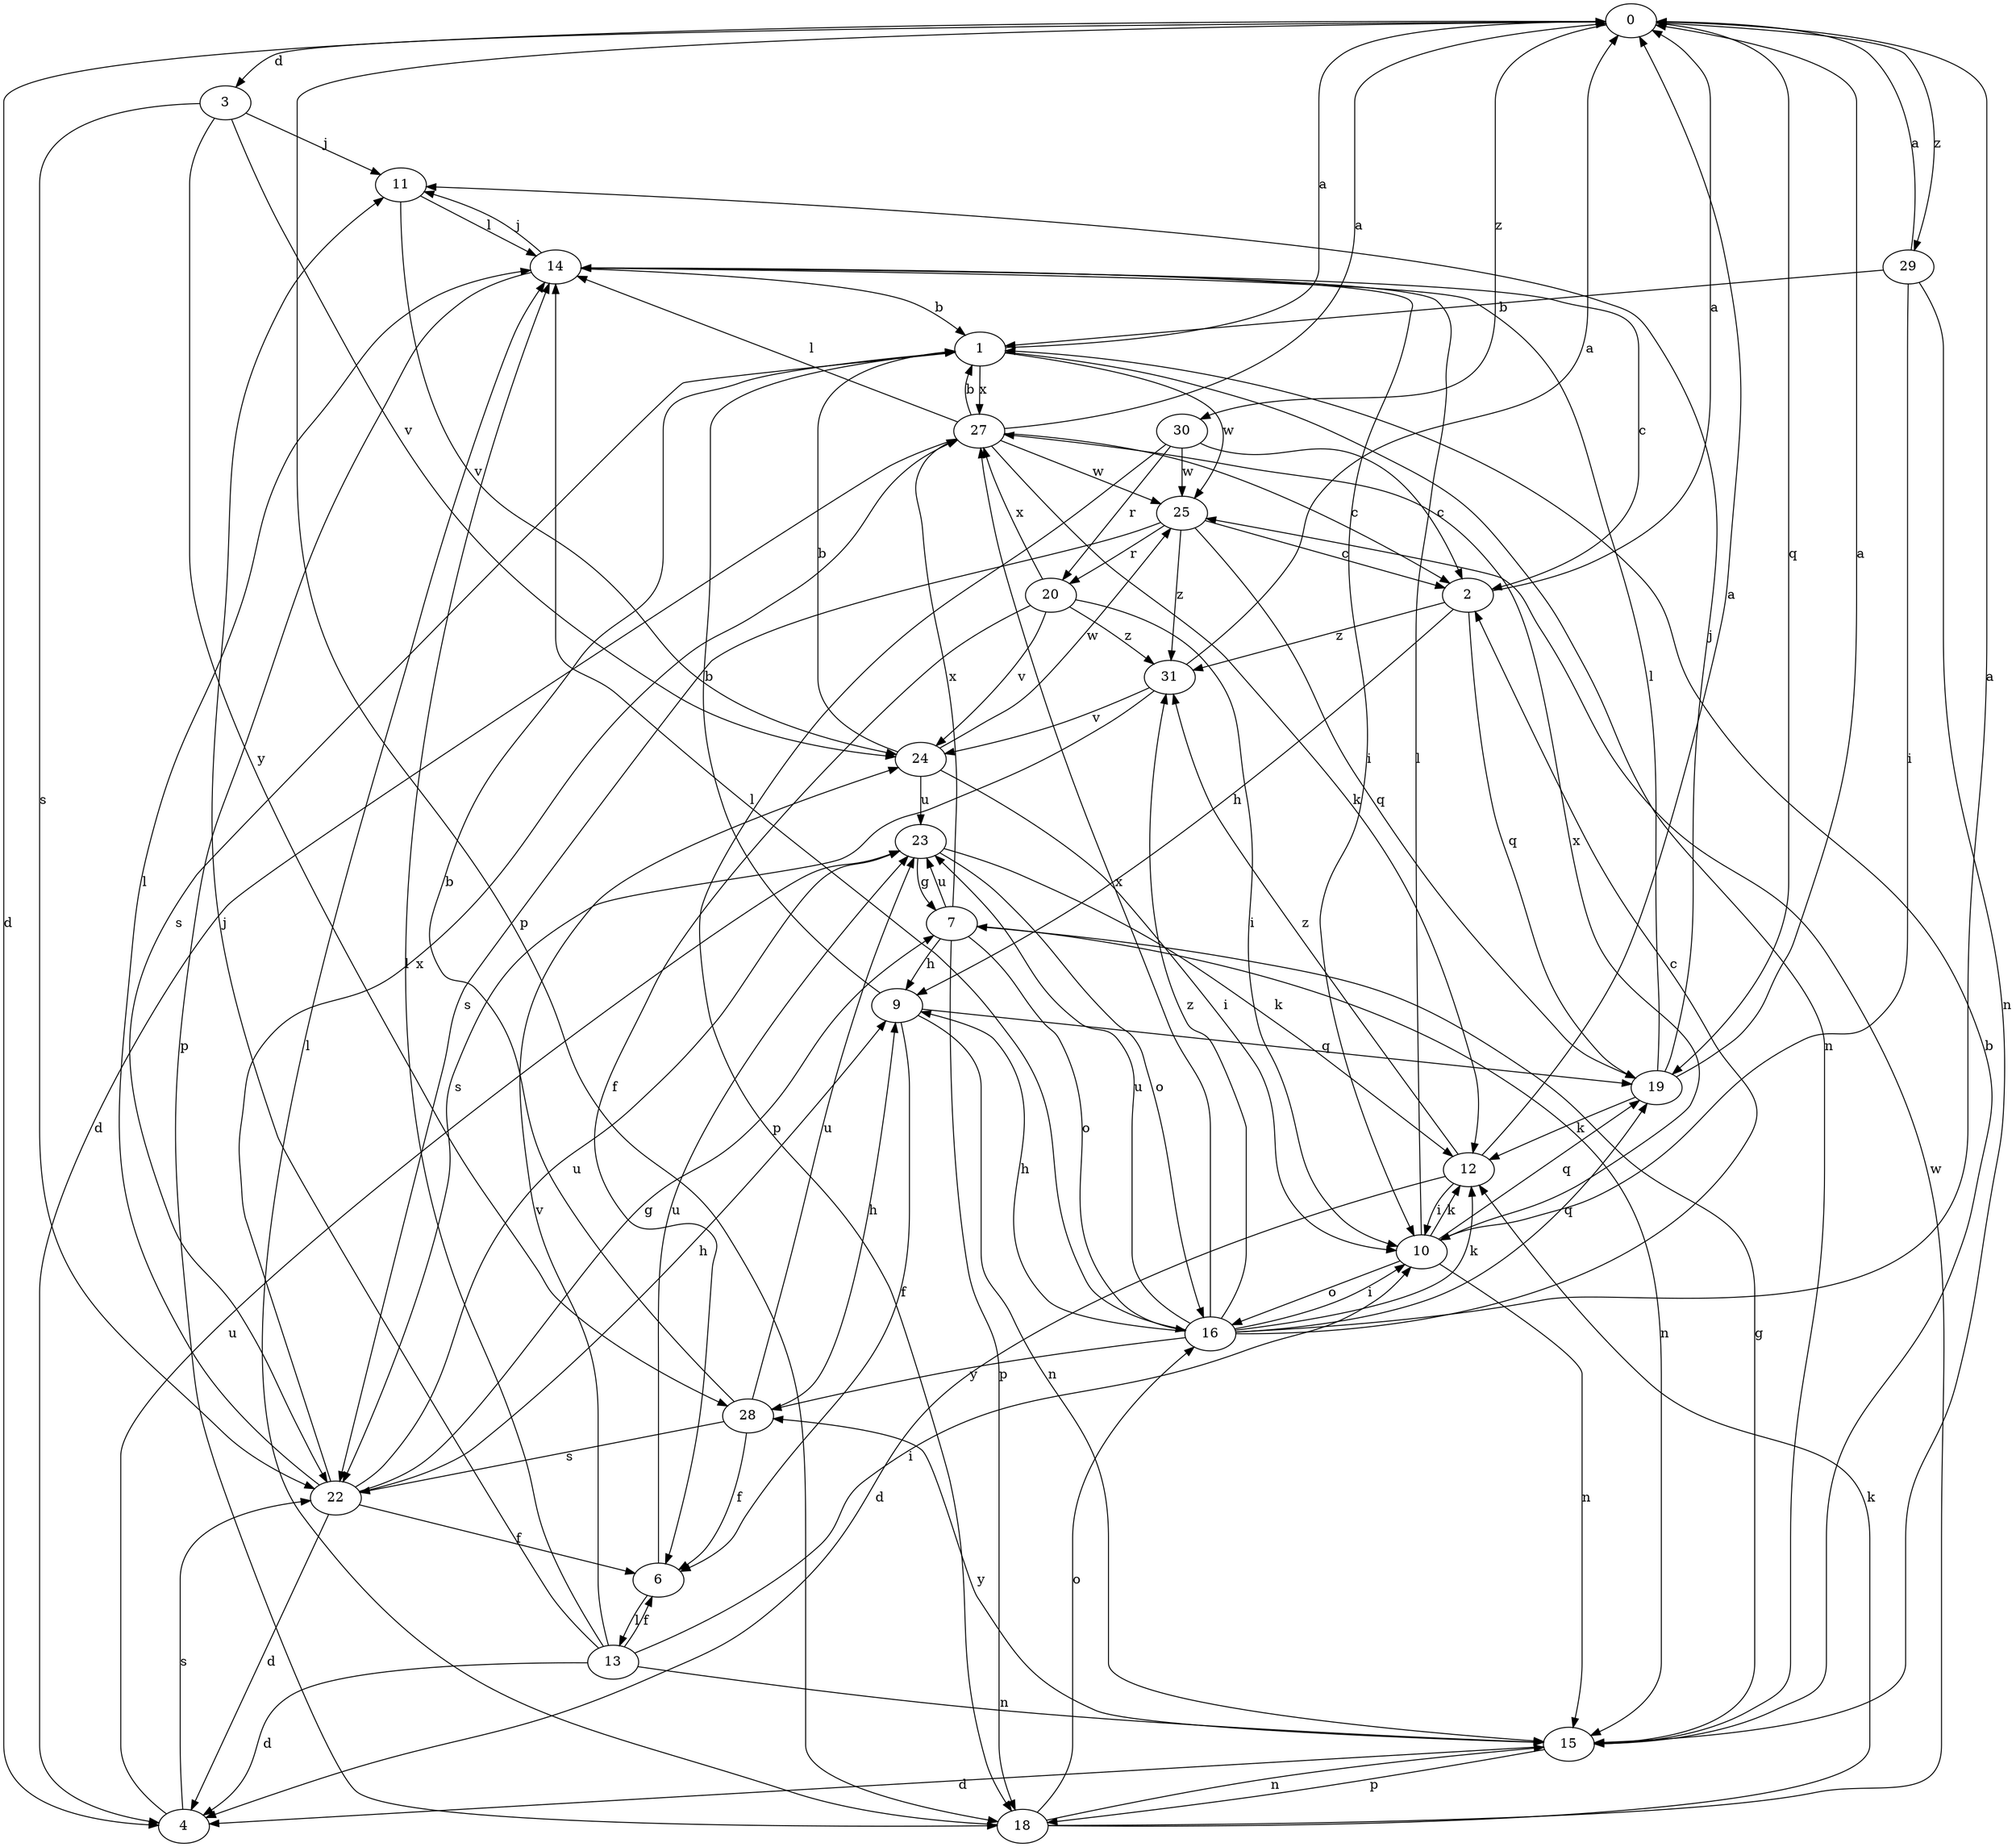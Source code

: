 strict digraph  {
0;
1;
2;
3;
4;
6;
7;
9;
10;
11;
12;
13;
14;
15;
16;
18;
19;
20;
22;
23;
24;
25;
27;
28;
29;
30;
31;
0 -> 3  [label=d];
0 -> 4  [label=d];
0 -> 18  [label=p];
0 -> 19  [label=q];
0 -> 29  [label=z];
0 -> 30  [label=z];
1 -> 0  [label=a];
1 -> 15  [label=n];
1 -> 22  [label=s];
1 -> 25  [label=w];
1 -> 27  [label=x];
2 -> 0  [label=a];
2 -> 9  [label=h];
2 -> 19  [label=q];
2 -> 31  [label=z];
3 -> 11  [label=j];
3 -> 22  [label=s];
3 -> 24  [label=v];
3 -> 28  [label=y];
4 -> 22  [label=s];
4 -> 23  [label=u];
6 -> 13  [label=l];
6 -> 23  [label=u];
7 -> 9  [label=h];
7 -> 15  [label=n];
7 -> 16  [label=o];
7 -> 18  [label=p];
7 -> 23  [label=u];
7 -> 27  [label=x];
9 -> 1  [label=b];
9 -> 6  [label=f];
9 -> 15  [label=n];
9 -> 19  [label=q];
10 -> 12  [label=k];
10 -> 14  [label=l];
10 -> 15  [label=n];
10 -> 16  [label=o];
10 -> 19  [label=q];
10 -> 27  [label=x];
11 -> 14  [label=l];
11 -> 24  [label=v];
12 -> 0  [label=a];
12 -> 4  [label=d];
12 -> 10  [label=i];
12 -> 31  [label=z];
13 -> 4  [label=d];
13 -> 6  [label=f];
13 -> 10  [label=i];
13 -> 11  [label=j];
13 -> 14  [label=l];
13 -> 15  [label=n];
13 -> 24  [label=v];
14 -> 1  [label=b];
14 -> 2  [label=c];
14 -> 10  [label=i];
14 -> 11  [label=j];
14 -> 18  [label=p];
15 -> 1  [label=b];
15 -> 4  [label=d];
15 -> 7  [label=g];
15 -> 18  [label=p];
15 -> 28  [label=y];
16 -> 0  [label=a];
16 -> 2  [label=c];
16 -> 9  [label=h];
16 -> 10  [label=i];
16 -> 12  [label=k];
16 -> 14  [label=l];
16 -> 19  [label=q];
16 -> 23  [label=u];
16 -> 27  [label=x];
16 -> 28  [label=y];
16 -> 31  [label=z];
18 -> 12  [label=k];
18 -> 14  [label=l];
18 -> 15  [label=n];
18 -> 16  [label=o];
18 -> 25  [label=w];
19 -> 0  [label=a];
19 -> 11  [label=j];
19 -> 12  [label=k];
19 -> 14  [label=l];
20 -> 6  [label=f];
20 -> 10  [label=i];
20 -> 24  [label=v];
20 -> 27  [label=x];
20 -> 31  [label=z];
22 -> 4  [label=d];
22 -> 6  [label=f];
22 -> 7  [label=g];
22 -> 9  [label=h];
22 -> 14  [label=l];
22 -> 23  [label=u];
22 -> 27  [label=x];
23 -> 7  [label=g];
23 -> 12  [label=k];
23 -> 16  [label=o];
24 -> 1  [label=b];
24 -> 10  [label=i];
24 -> 23  [label=u];
24 -> 25  [label=w];
25 -> 2  [label=c];
25 -> 19  [label=q];
25 -> 20  [label=r];
25 -> 22  [label=s];
25 -> 31  [label=z];
27 -> 0  [label=a];
27 -> 1  [label=b];
27 -> 2  [label=c];
27 -> 4  [label=d];
27 -> 12  [label=k];
27 -> 14  [label=l];
27 -> 25  [label=w];
28 -> 1  [label=b];
28 -> 6  [label=f];
28 -> 9  [label=h];
28 -> 22  [label=s];
28 -> 23  [label=u];
29 -> 0  [label=a];
29 -> 1  [label=b];
29 -> 10  [label=i];
29 -> 15  [label=n];
30 -> 2  [label=c];
30 -> 18  [label=p];
30 -> 20  [label=r];
30 -> 25  [label=w];
31 -> 0  [label=a];
31 -> 22  [label=s];
31 -> 24  [label=v];
}
